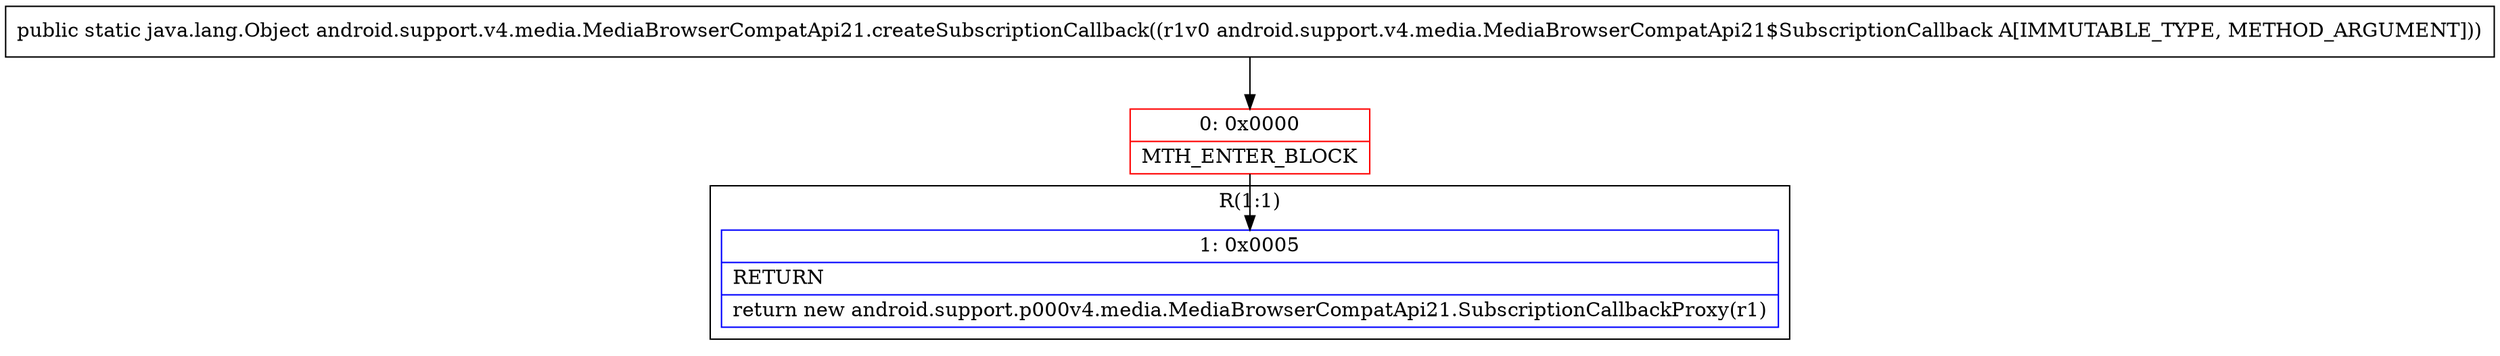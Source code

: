 digraph "CFG forandroid.support.v4.media.MediaBrowserCompatApi21.createSubscriptionCallback(Landroid\/support\/v4\/media\/MediaBrowserCompatApi21$SubscriptionCallback;)Ljava\/lang\/Object;" {
subgraph cluster_Region_1393686213 {
label = "R(1:1)";
node [shape=record,color=blue];
Node_1 [shape=record,label="{1\:\ 0x0005|RETURN\l|return new android.support.p000v4.media.MediaBrowserCompatApi21.SubscriptionCallbackProxy(r1)\l}"];
}
Node_0 [shape=record,color=red,label="{0\:\ 0x0000|MTH_ENTER_BLOCK\l}"];
MethodNode[shape=record,label="{public static java.lang.Object android.support.v4.media.MediaBrowserCompatApi21.createSubscriptionCallback((r1v0 android.support.v4.media.MediaBrowserCompatApi21$SubscriptionCallback A[IMMUTABLE_TYPE, METHOD_ARGUMENT])) }"];
MethodNode -> Node_0;
Node_0 -> Node_1;
}

